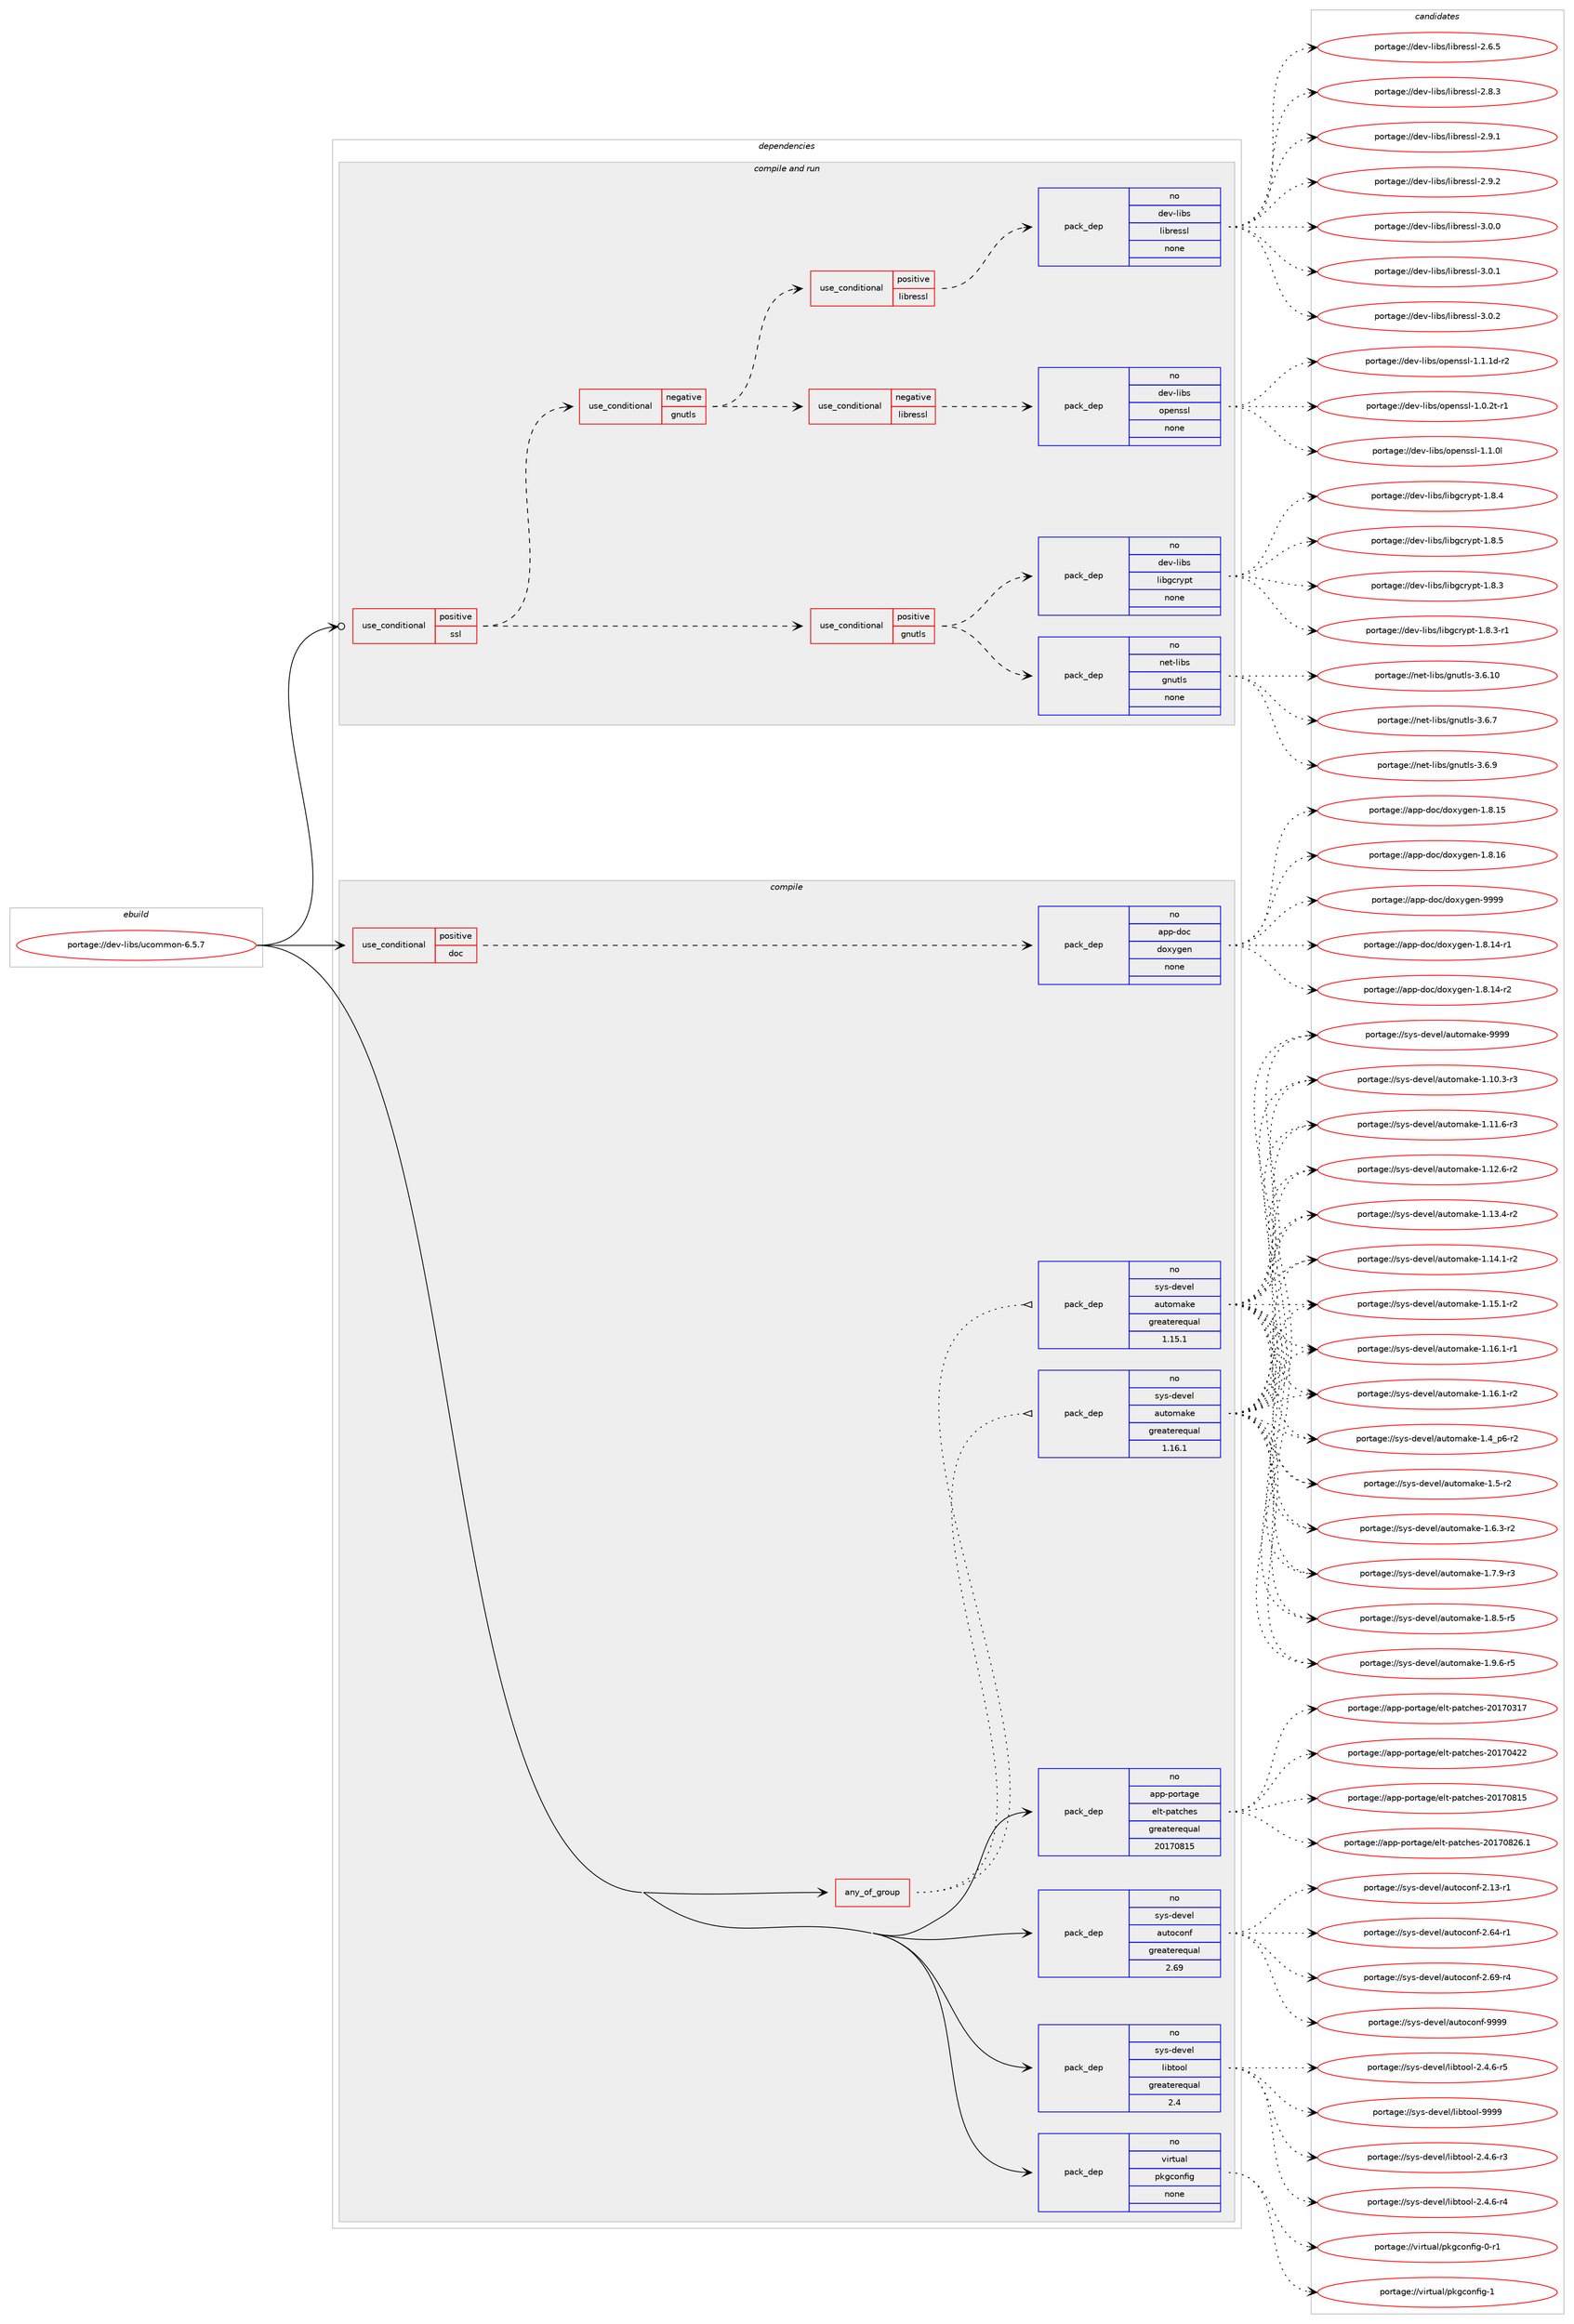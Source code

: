 digraph prolog {

# *************
# Graph options
# *************

newrank=true;
concentrate=true;
compound=true;
graph [rankdir=LR,fontname=Helvetica,fontsize=10,ranksep=1.5];#, ranksep=2.5, nodesep=0.2];
edge  [arrowhead=vee];
node  [fontname=Helvetica,fontsize=10];

# **********
# The ebuild
# **********

subgraph cluster_leftcol {
color=gray;
rank=same;
label=<<i>ebuild</i>>;
id [label="portage://dev-libs/ucommon-6.5.7", color=red, width=4, href="../dev-libs/ucommon-6.5.7.svg"];
}

# ****************
# The dependencies
# ****************

subgraph cluster_midcol {
color=gray;
label=<<i>dependencies</i>>;
subgraph cluster_compile {
fillcolor="#eeeeee";
style=filled;
label=<<i>compile</i>>;
subgraph any3062 {
dependency104188 [label=<<TABLE BORDER="0" CELLBORDER="1" CELLSPACING="0" CELLPADDING="4"><TR><TD CELLPADDING="10">any_of_group</TD></TR></TABLE>>, shape=none, color=red];subgraph pack79179 {
dependency104189 [label=<<TABLE BORDER="0" CELLBORDER="1" CELLSPACING="0" CELLPADDING="4" WIDTH="220"><TR><TD ROWSPAN="6" CELLPADDING="30">pack_dep</TD></TR><TR><TD WIDTH="110">no</TD></TR><TR><TD>sys-devel</TD></TR><TR><TD>automake</TD></TR><TR><TD>greaterequal</TD></TR><TR><TD>1.16.1</TD></TR></TABLE>>, shape=none, color=blue];
}
dependency104188:e -> dependency104189:w [weight=20,style="dotted",arrowhead="oinv"];
subgraph pack79180 {
dependency104190 [label=<<TABLE BORDER="0" CELLBORDER="1" CELLSPACING="0" CELLPADDING="4" WIDTH="220"><TR><TD ROWSPAN="6" CELLPADDING="30">pack_dep</TD></TR><TR><TD WIDTH="110">no</TD></TR><TR><TD>sys-devel</TD></TR><TR><TD>automake</TD></TR><TR><TD>greaterequal</TD></TR><TR><TD>1.15.1</TD></TR></TABLE>>, shape=none, color=blue];
}
dependency104188:e -> dependency104190:w [weight=20,style="dotted",arrowhead="oinv"];
}
id:e -> dependency104188:w [weight=20,style="solid",arrowhead="vee"];
subgraph cond21888 {
dependency104191 [label=<<TABLE BORDER="0" CELLBORDER="1" CELLSPACING="0" CELLPADDING="4"><TR><TD ROWSPAN="3" CELLPADDING="10">use_conditional</TD></TR><TR><TD>positive</TD></TR><TR><TD>doc</TD></TR></TABLE>>, shape=none, color=red];
subgraph pack79181 {
dependency104192 [label=<<TABLE BORDER="0" CELLBORDER="1" CELLSPACING="0" CELLPADDING="4" WIDTH="220"><TR><TD ROWSPAN="6" CELLPADDING="30">pack_dep</TD></TR><TR><TD WIDTH="110">no</TD></TR><TR><TD>app-doc</TD></TR><TR><TD>doxygen</TD></TR><TR><TD>none</TD></TR><TR><TD></TD></TR></TABLE>>, shape=none, color=blue];
}
dependency104191:e -> dependency104192:w [weight=20,style="dashed",arrowhead="vee"];
}
id:e -> dependency104191:w [weight=20,style="solid",arrowhead="vee"];
subgraph pack79182 {
dependency104193 [label=<<TABLE BORDER="0" CELLBORDER="1" CELLSPACING="0" CELLPADDING="4" WIDTH="220"><TR><TD ROWSPAN="6" CELLPADDING="30">pack_dep</TD></TR><TR><TD WIDTH="110">no</TD></TR><TR><TD>app-portage</TD></TR><TR><TD>elt-patches</TD></TR><TR><TD>greaterequal</TD></TR><TR><TD>20170815</TD></TR></TABLE>>, shape=none, color=blue];
}
id:e -> dependency104193:w [weight=20,style="solid",arrowhead="vee"];
subgraph pack79183 {
dependency104194 [label=<<TABLE BORDER="0" CELLBORDER="1" CELLSPACING="0" CELLPADDING="4" WIDTH="220"><TR><TD ROWSPAN="6" CELLPADDING="30">pack_dep</TD></TR><TR><TD WIDTH="110">no</TD></TR><TR><TD>sys-devel</TD></TR><TR><TD>autoconf</TD></TR><TR><TD>greaterequal</TD></TR><TR><TD>2.69</TD></TR></TABLE>>, shape=none, color=blue];
}
id:e -> dependency104194:w [weight=20,style="solid",arrowhead="vee"];
subgraph pack79184 {
dependency104195 [label=<<TABLE BORDER="0" CELLBORDER="1" CELLSPACING="0" CELLPADDING="4" WIDTH="220"><TR><TD ROWSPAN="6" CELLPADDING="30">pack_dep</TD></TR><TR><TD WIDTH="110">no</TD></TR><TR><TD>sys-devel</TD></TR><TR><TD>libtool</TD></TR><TR><TD>greaterequal</TD></TR><TR><TD>2.4</TD></TR></TABLE>>, shape=none, color=blue];
}
id:e -> dependency104195:w [weight=20,style="solid",arrowhead="vee"];
subgraph pack79185 {
dependency104196 [label=<<TABLE BORDER="0" CELLBORDER="1" CELLSPACING="0" CELLPADDING="4" WIDTH="220"><TR><TD ROWSPAN="6" CELLPADDING="30">pack_dep</TD></TR><TR><TD WIDTH="110">no</TD></TR><TR><TD>virtual</TD></TR><TR><TD>pkgconfig</TD></TR><TR><TD>none</TD></TR><TR><TD></TD></TR></TABLE>>, shape=none, color=blue];
}
id:e -> dependency104196:w [weight=20,style="solid",arrowhead="vee"];
}
subgraph cluster_compileandrun {
fillcolor="#eeeeee";
style=filled;
label=<<i>compile and run</i>>;
subgraph cond21889 {
dependency104197 [label=<<TABLE BORDER="0" CELLBORDER="1" CELLSPACING="0" CELLPADDING="4"><TR><TD ROWSPAN="3" CELLPADDING="10">use_conditional</TD></TR><TR><TD>positive</TD></TR><TR><TD>ssl</TD></TR></TABLE>>, shape=none, color=red];
subgraph cond21890 {
dependency104198 [label=<<TABLE BORDER="0" CELLBORDER="1" CELLSPACING="0" CELLPADDING="4"><TR><TD ROWSPAN="3" CELLPADDING="10">use_conditional</TD></TR><TR><TD>positive</TD></TR><TR><TD>gnutls</TD></TR></TABLE>>, shape=none, color=red];
subgraph pack79186 {
dependency104199 [label=<<TABLE BORDER="0" CELLBORDER="1" CELLSPACING="0" CELLPADDING="4" WIDTH="220"><TR><TD ROWSPAN="6" CELLPADDING="30">pack_dep</TD></TR><TR><TD WIDTH="110">no</TD></TR><TR><TD>net-libs</TD></TR><TR><TD>gnutls</TD></TR><TR><TD>none</TD></TR><TR><TD></TD></TR></TABLE>>, shape=none, color=blue];
}
dependency104198:e -> dependency104199:w [weight=20,style="dashed",arrowhead="vee"];
subgraph pack79187 {
dependency104200 [label=<<TABLE BORDER="0" CELLBORDER="1" CELLSPACING="0" CELLPADDING="4" WIDTH="220"><TR><TD ROWSPAN="6" CELLPADDING="30">pack_dep</TD></TR><TR><TD WIDTH="110">no</TD></TR><TR><TD>dev-libs</TD></TR><TR><TD>libgcrypt</TD></TR><TR><TD>none</TD></TR><TR><TD></TD></TR></TABLE>>, shape=none, color=blue];
}
dependency104198:e -> dependency104200:w [weight=20,style="dashed",arrowhead="vee"];
}
dependency104197:e -> dependency104198:w [weight=20,style="dashed",arrowhead="vee"];
subgraph cond21891 {
dependency104201 [label=<<TABLE BORDER="0" CELLBORDER="1" CELLSPACING="0" CELLPADDING="4"><TR><TD ROWSPAN="3" CELLPADDING="10">use_conditional</TD></TR><TR><TD>negative</TD></TR><TR><TD>gnutls</TD></TR></TABLE>>, shape=none, color=red];
subgraph cond21892 {
dependency104202 [label=<<TABLE BORDER="0" CELLBORDER="1" CELLSPACING="0" CELLPADDING="4"><TR><TD ROWSPAN="3" CELLPADDING="10">use_conditional</TD></TR><TR><TD>negative</TD></TR><TR><TD>libressl</TD></TR></TABLE>>, shape=none, color=red];
subgraph pack79188 {
dependency104203 [label=<<TABLE BORDER="0" CELLBORDER="1" CELLSPACING="0" CELLPADDING="4" WIDTH="220"><TR><TD ROWSPAN="6" CELLPADDING="30">pack_dep</TD></TR><TR><TD WIDTH="110">no</TD></TR><TR><TD>dev-libs</TD></TR><TR><TD>openssl</TD></TR><TR><TD>none</TD></TR><TR><TD></TD></TR></TABLE>>, shape=none, color=blue];
}
dependency104202:e -> dependency104203:w [weight=20,style="dashed",arrowhead="vee"];
}
dependency104201:e -> dependency104202:w [weight=20,style="dashed",arrowhead="vee"];
subgraph cond21893 {
dependency104204 [label=<<TABLE BORDER="0" CELLBORDER="1" CELLSPACING="0" CELLPADDING="4"><TR><TD ROWSPAN="3" CELLPADDING="10">use_conditional</TD></TR><TR><TD>positive</TD></TR><TR><TD>libressl</TD></TR></TABLE>>, shape=none, color=red];
subgraph pack79189 {
dependency104205 [label=<<TABLE BORDER="0" CELLBORDER="1" CELLSPACING="0" CELLPADDING="4" WIDTH="220"><TR><TD ROWSPAN="6" CELLPADDING="30">pack_dep</TD></TR><TR><TD WIDTH="110">no</TD></TR><TR><TD>dev-libs</TD></TR><TR><TD>libressl</TD></TR><TR><TD>none</TD></TR><TR><TD></TD></TR></TABLE>>, shape=none, color=blue];
}
dependency104204:e -> dependency104205:w [weight=20,style="dashed",arrowhead="vee"];
}
dependency104201:e -> dependency104204:w [weight=20,style="dashed",arrowhead="vee"];
}
dependency104197:e -> dependency104201:w [weight=20,style="dashed",arrowhead="vee"];
}
id:e -> dependency104197:w [weight=20,style="solid",arrowhead="odotvee"];
}
subgraph cluster_run {
fillcolor="#eeeeee";
style=filled;
label=<<i>run</i>>;
}
}

# **************
# The candidates
# **************

subgraph cluster_choices {
rank=same;
color=gray;
label=<<i>candidates</i>>;

subgraph choice79179 {
color=black;
nodesep=1;
choiceportage11512111545100101118101108479711711611110997107101454946494846514511451 [label="portage://sys-devel/automake-1.10.3-r3", color=red, width=4,href="../sys-devel/automake-1.10.3-r3.svg"];
choiceportage11512111545100101118101108479711711611110997107101454946494946544511451 [label="portage://sys-devel/automake-1.11.6-r3", color=red, width=4,href="../sys-devel/automake-1.11.6-r3.svg"];
choiceportage11512111545100101118101108479711711611110997107101454946495046544511450 [label="portage://sys-devel/automake-1.12.6-r2", color=red, width=4,href="../sys-devel/automake-1.12.6-r2.svg"];
choiceportage11512111545100101118101108479711711611110997107101454946495146524511450 [label="portage://sys-devel/automake-1.13.4-r2", color=red, width=4,href="../sys-devel/automake-1.13.4-r2.svg"];
choiceportage11512111545100101118101108479711711611110997107101454946495246494511450 [label="portage://sys-devel/automake-1.14.1-r2", color=red, width=4,href="../sys-devel/automake-1.14.1-r2.svg"];
choiceportage11512111545100101118101108479711711611110997107101454946495346494511450 [label="portage://sys-devel/automake-1.15.1-r2", color=red, width=4,href="../sys-devel/automake-1.15.1-r2.svg"];
choiceportage11512111545100101118101108479711711611110997107101454946495446494511449 [label="portage://sys-devel/automake-1.16.1-r1", color=red, width=4,href="../sys-devel/automake-1.16.1-r1.svg"];
choiceportage11512111545100101118101108479711711611110997107101454946495446494511450 [label="portage://sys-devel/automake-1.16.1-r2", color=red, width=4,href="../sys-devel/automake-1.16.1-r2.svg"];
choiceportage115121115451001011181011084797117116111109971071014549465295112544511450 [label="portage://sys-devel/automake-1.4_p6-r2", color=red, width=4,href="../sys-devel/automake-1.4_p6-r2.svg"];
choiceportage11512111545100101118101108479711711611110997107101454946534511450 [label="portage://sys-devel/automake-1.5-r2", color=red, width=4,href="../sys-devel/automake-1.5-r2.svg"];
choiceportage115121115451001011181011084797117116111109971071014549465446514511450 [label="portage://sys-devel/automake-1.6.3-r2", color=red, width=4,href="../sys-devel/automake-1.6.3-r2.svg"];
choiceportage115121115451001011181011084797117116111109971071014549465546574511451 [label="portage://sys-devel/automake-1.7.9-r3", color=red, width=4,href="../sys-devel/automake-1.7.9-r3.svg"];
choiceportage115121115451001011181011084797117116111109971071014549465646534511453 [label="portage://sys-devel/automake-1.8.5-r5", color=red, width=4,href="../sys-devel/automake-1.8.5-r5.svg"];
choiceportage115121115451001011181011084797117116111109971071014549465746544511453 [label="portage://sys-devel/automake-1.9.6-r5", color=red, width=4,href="../sys-devel/automake-1.9.6-r5.svg"];
choiceportage115121115451001011181011084797117116111109971071014557575757 [label="portage://sys-devel/automake-9999", color=red, width=4,href="../sys-devel/automake-9999.svg"];
dependency104189:e -> choiceportage11512111545100101118101108479711711611110997107101454946494846514511451:w [style=dotted,weight="100"];
dependency104189:e -> choiceportage11512111545100101118101108479711711611110997107101454946494946544511451:w [style=dotted,weight="100"];
dependency104189:e -> choiceportage11512111545100101118101108479711711611110997107101454946495046544511450:w [style=dotted,weight="100"];
dependency104189:e -> choiceportage11512111545100101118101108479711711611110997107101454946495146524511450:w [style=dotted,weight="100"];
dependency104189:e -> choiceportage11512111545100101118101108479711711611110997107101454946495246494511450:w [style=dotted,weight="100"];
dependency104189:e -> choiceportage11512111545100101118101108479711711611110997107101454946495346494511450:w [style=dotted,weight="100"];
dependency104189:e -> choiceportage11512111545100101118101108479711711611110997107101454946495446494511449:w [style=dotted,weight="100"];
dependency104189:e -> choiceportage11512111545100101118101108479711711611110997107101454946495446494511450:w [style=dotted,weight="100"];
dependency104189:e -> choiceportage115121115451001011181011084797117116111109971071014549465295112544511450:w [style=dotted,weight="100"];
dependency104189:e -> choiceportage11512111545100101118101108479711711611110997107101454946534511450:w [style=dotted,weight="100"];
dependency104189:e -> choiceportage115121115451001011181011084797117116111109971071014549465446514511450:w [style=dotted,weight="100"];
dependency104189:e -> choiceportage115121115451001011181011084797117116111109971071014549465546574511451:w [style=dotted,weight="100"];
dependency104189:e -> choiceportage115121115451001011181011084797117116111109971071014549465646534511453:w [style=dotted,weight="100"];
dependency104189:e -> choiceportage115121115451001011181011084797117116111109971071014549465746544511453:w [style=dotted,weight="100"];
dependency104189:e -> choiceportage115121115451001011181011084797117116111109971071014557575757:w [style=dotted,weight="100"];
}
subgraph choice79180 {
color=black;
nodesep=1;
choiceportage11512111545100101118101108479711711611110997107101454946494846514511451 [label="portage://sys-devel/automake-1.10.3-r3", color=red, width=4,href="../sys-devel/automake-1.10.3-r3.svg"];
choiceportage11512111545100101118101108479711711611110997107101454946494946544511451 [label="portage://sys-devel/automake-1.11.6-r3", color=red, width=4,href="../sys-devel/automake-1.11.6-r3.svg"];
choiceportage11512111545100101118101108479711711611110997107101454946495046544511450 [label="portage://sys-devel/automake-1.12.6-r2", color=red, width=4,href="../sys-devel/automake-1.12.6-r2.svg"];
choiceportage11512111545100101118101108479711711611110997107101454946495146524511450 [label="portage://sys-devel/automake-1.13.4-r2", color=red, width=4,href="../sys-devel/automake-1.13.4-r2.svg"];
choiceportage11512111545100101118101108479711711611110997107101454946495246494511450 [label="portage://sys-devel/automake-1.14.1-r2", color=red, width=4,href="../sys-devel/automake-1.14.1-r2.svg"];
choiceportage11512111545100101118101108479711711611110997107101454946495346494511450 [label="portage://sys-devel/automake-1.15.1-r2", color=red, width=4,href="../sys-devel/automake-1.15.1-r2.svg"];
choiceportage11512111545100101118101108479711711611110997107101454946495446494511449 [label="portage://sys-devel/automake-1.16.1-r1", color=red, width=4,href="../sys-devel/automake-1.16.1-r1.svg"];
choiceportage11512111545100101118101108479711711611110997107101454946495446494511450 [label="portage://sys-devel/automake-1.16.1-r2", color=red, width=4,href="../sys-devel/automake-1.16.1-r2.svg"];
choiceportage115121115451001011181011084797117116111109971071014549465295112544511450 [label="portage://sys-devel/automake-1.4_p6-r2", color=red, width=4,href="../sys-devel/automake-1.4_p6-r2.svg"];
choiceportage11512111545100101118101108479711711611110997107101454946534511450 [label="portage://sys-devel/automake-1.5-r2", color=red, width=4,href="../sys-devel/automake-1.5-r2.svg"];
choiceportage115121115451001011181011084797117116111109971071014549465446514511450 [label="portage://sys-devel/automake-1.6.3-r2", color=red, width=4,href="../sys-devel/automake-1.6.3-r2.svg"];
choiceportage115121115451001011181011084797117116111109971071014549465546574511451 [label="portage://sys-devel/automake-1.7.9-r3", color=red, width=4,href="../sys-devel/automake-1.7.9-r3.svg"];
choiceportage115121115451001011181011084797117116111109971071014549465646534511453 [label="portage://sys-devel/automake-1.8.5-r5", color=red, width=4,href="../sys-devel/automake-1.8.5-r5.svg"];
choiceportage115121115451001011181011084797117116111109971071014549465746544511453 [label="portage://sys-devel/automake-1.9.6-r5", color=red, width=4,href="../sys-devel/automake-1.9.6-r5.svg"];
choiceportage115121115451001011181011084797117116111109971071014557575757 [label="portage://sys-devel/automake-9999", color=red, width=4,href="../sys-devel/automake-9999.svg"];
dependency104190:e -> choiceportage11512111545100101118101108479711711611110997107101454946494846514511451:w [style=dotted,weight="100"];
dependency104190:e -> choiceportage11512111545100101118101108479711711611110997107101454946494946544511451:w [style=dotted,weight="100"];
dependency104190:e -> choiceportage11512111545100101118101108479711711611110997107101454946495046544511450:w [style=dotted,weight="100"];
dependency104190:e -> choiceportage11512111545100101118101108479711711611110997107101454946495146524511450:w [style=dotted,weight="100"];
dependency104190:e -> choiceportage11512111545100101118101108479711711611110997107101454946495246494511450:w [style=dotted,weight="100"];
dependency104190:e -> choiceportage11512111545100101118101108479711711611110997107101454946495346494511450:w [style=dotted,weight="100"];
dependency104190:e -> choiceportage11512111545100101118101108479711711611110997107101454946495446494511449:w [style=dotted,weight="100"];
dependency104190:e -> choiceportage11512111545100101118101108479711711611110997107101454946495446494511450:w [style=dotted,weight="100"];
dependency104190:e -> choiceportage115121115451001011181011084797117116111109971071014549465295112544511450:w [style=dotted,weight="100"];
dependency104190:e -> choiceportage11512111545100101118101108479711711611110997107101454946534511450:w [style=dotted,weight="100"];
dependency104190:e -> choiceportage115121115451001011181011084797117116111109971071014549465446514511450:w [style=dotted,weight="100"];
dependency104190:e -> choiceportage115121115451001011181011084797117116111109971071014549465546574511451:w [style=dotted,weight="100"];
dependency104190:e -> choiceportage115121115451001011181011084797117116111109971071014549465646534511453:w [style=dotted,weight="100"];
dependency104190:e -> choiceportage115121115451001011181011084797117116111109971071014549465746544511453:w [style=dotted,weight="100"];
dependency104190:e -> choiceportage115121115451001011181011084797117116111109971071014557575757:w [style=dotted,weight="100"];
}
subgraph choice79181 {
color=black;
nodesep=1;
choiceportage97112112451001119947100111120121103101110454946564649524511449 [label="portage://app-doc/doxygen-1.8.14-r1", color=red, width=4,href="../app-doc/doxygen-1.8.14-r1.svg"];
choiceportage97112112451001119947100111120121103101110454946564649524511450 [label="portage://app-doc/doxygen-1.8.14-r2", color=red, width=4,href="../app-doc/doxygen-1.8.14-r2.svg"];
choiceportage9711211245100111994710011112012110310111045494656464953 [label="portage://app-doc/doxygen-1.8.15", color=red, width=4,href="../app-doc/doxygen-1.8.15.svg"];
choiceportage9711211245100111994710011112012110310111045494656464954 [label="portage://app-doc/doxygen-1.8.16", color=red, width=4,href="../app-doc/doxygen-1.8.16.svg"];
choiceportage971121124510011199471001111201211031011104557575757 [label="portage://app-doc/doxygen-9999", color=red, width=4,href="../app-doc/doxygen-9999.svg"];
dependency104192:e -> choiceportage97112112451001119947100111120121103101110454946564649524511449:w [style=dotted,weight="100"];
dependency104192:e -> choiceportage97112112451001119947100111120121103101110454946564649524511450:w [style=dotted,weight="100"];
dependency104192:e -> choiceportage9711211245100111994710011112012110310111045494656464953:w [style=dotted,weight="100"];
dependency104192:e -> choiceportage9711211245100111994710011112012110310111045494656464954:w [style=dotted,weight="100"];
dependency104192:e -> choiceportage971121124510011199471001111201211031011104557575757:w [style=dotted,weight="100"];
}
subgraph choice79182 {
color=black;
nodesep=1;
choiceportage97112112451121111141169710310147101108116451129711699104101115455048495548514955 [label="portage://app-portage/elt-patches-20170317", color=red, width=4,href="../app-portage/elt-patches-20170317.svg"];
choiceportage97112112451121111141169710310147101108116451129711699104101115455048495548525050 [label="portage://app-portage/elt-patches-20170422", color=red, width=4,href="../app-portage/elt-patches-20170422.svg"];
choiceportage97112112451121111141169710310147101108116451129711699104101115455048495548564953 [label="portage://app-portage/elt-patches-20170815", color=red, width=4,href="../app-portage/elt-patches-20170815.svg"];
choiceportage971121124511211111411697103101471011081164511297116991041011154550484955485650544649 [label="portage://app-portage/elt-patches-20170826.1", color=red, width=4,href="../app-portage/elt-patches-20170826.1.svg"];
dependency104193:e -> choiceportage97112112451121111141169710310147101108116451129711699104101115455048495548514955:w [style=dotted,weight="100"];
dependency104193:e -> choiceportage97112112451121111141169710310147101108116451129711699104101115455048495548525050:w [style=dotted,weight="100"];
dependency104193:e -> choiceportage97112112451121111141169710310147101108116451129711699104101115455048495548564953:w [style=dotted,weight="100"];
dependency104193:e -> choiceportage971121124511211111411697103101471011081164511297116991041011154550484955485650544649:w [style=dotted,weight="100"];
}
subgraph choice79183 {
color=black;
nodesep=1;
choiceportage1151211154510010111810110847971171161119911111010245504649514511449 [label="portage://sys-devel/autoconf-2.13-r1", color=red, width=4,href="../sys-devel/autoconf-2.13-r1.svg"];
choiceportage1151211154510010111810110847971171161119911111010245504654524511449 [label="portage://sys-devel/autoconf-2.64-r1", color=red, width=4,href="../sys-devel/autoconf-2.64-r1.svg"];
choiceportage1151211154510010111810110847971171161119911111010245504654574511452 [label="portage://sys-devel/autoconf-2.69-r4", color=red, width=4,href="../sys-devel/autoconf-2.69-r4.svg"];
choiceportage115121115451001011181011084797117116111991111101024557575757 [label="portage://sys-devel/autoconf-9999", color=red, width=4,href="../sys-devel/autoconf-9999.svg"];
dependency104194:e -> choiceportage1151211154510010111810110847971171161119911111010245504649514511449:w [style=dotted,weight="100"];
dependency104194:e -> choiceportage1151211154510010111810110847971171161119911111010245504654524511449:w [style=dotted,weight="100"];
dependency104194:e -> choiceportage1151211154510010111810110847971171161119911111010245504654574511452:w [style=dotted,weight="100"];
dependency104194:e -> choiceportage115121115451001011181011084797117116111991111101024557575757:w [style=dotted,weight="100"];
}
subgraph choice79184 {
color=black;
nodesep=1;
choiceportage1151211154510010111810110847108105981161111111084550465246544511451 [label="portage://sys-devel/libtool-2.4.6-r3", color=red, width=4,href="../sys-devel/libtool-2.4.6-r3.svg"];
choiceportage1151211154510010111810110847108105981161111111084550465246544511452 [label="portage://sys-devel/libtool-2.4.6-r4", color=red, width=4,href="../sys-devel/libtool-2.4.6-r4.svg"];
choiceportage1151211154510010111810110847108105981161111111084550465246544511453 [label="portage://sys-devel/libtool-2.4.6-r5", color=red, width=4,href="../sys-devel/libtool-2.4.6-r5.svg"];
choiceportage1151211154510010111810110847108105981161111111084557575757 [label="portage://sys-devel/libtool-9999", color=red, width=4,href="../sys-devel/libtool-9999.svg"];
dependency104195:e -> choiceportage1151211154510010111810110847108105981161111111084550465246544511451:w [style=dotted,weight="100"];
dependency104195:e -> choiceportage1151211154510010111810110847108105981161111111084550465246544511452:w [style=dotted,weight="100"];
dependency104195:e -> choiceportage1151211154510010111810110847108105981161111111084550465246544511453:w [style=dotted,weight="100"];
dependency104195:e -> choiceportage1151211154510010111810110847108105981161111111084557575757:w [style=dotted,weight="100"];
}
subgraph choice79185 {
color=black;
nodesep=1;
choiceportage11810511411611797108471121071039911111010210510345484511449 [label="portage://virtual/pkgconfig-0-r1", color=red, width=4,href="../virtual/pkgconfig-0-r1.svg"];
choiceportage1181051141161179710847112107103991111101021051034549 [label="portage://virtual/pkgconfig-1", color=red, width=4,href="../virtual/pkgconfig-1.svg"];
dependency104196:e -> choiceportage11810511411611797108471121071039911111010210510345484511449:w [style=dotted,weight="100"];
dependency104196:e -> choiceportage1181051141161179710847112107103991111101021051034549:w [style=dotted,weight="100"];
}
subgraph choice79186 {
color=black;
nodesep=1;
choiceportage11010111645108105981154710311011711610811545514654464948 [label="portage://net-libs/gnutls-3.6.10", color=red, width=4,href="../net-libs/gnutls-3.6.10.svg"];
choiceportage110101116451081059811547103110117116108115455146544655 [label="portage://net-libs/gnutls-3.6.7", color=red, width=4,href="../net-libs/gnutls-3.6.7.svg"];
choiceportage110101116451081059811547103110117116108115455146544657 [label="portage://net-libs/gnutls-3.6.9", color=red, width=4,href="../net-libs/gnutls-3.6.9.svg"];
dependency104199:e -> choiceportage11010111645108105981154710311011711610811545514654464948:w [style=dotted,weight="100"];
dependency104199:e -> choiceportage110101116451081059811547103110117116108115455146544655:w [style=dotted,weight="100"];
dependency104199:e -> choiceportage110101116451081059811547103110117116108115455146544657:w [style=dotted,weight="100"];
}
subgraph choice79187 {
color=black;
nodesep=1;
choiceportage1001011184510810598115471081059810399114121112116454946564651 [label="portage://dev-libs/libgcrypt-1.8.3", color=red, width=4,href="../dev-libs/libgcrypt-1.8.3.svg"];
choiceportage10010111845108105981154710810598103991141211121164549465646514511449 [label="portage://dev-libs/libgcrypt-1.8.3-r1", color=red, width=4,href="../dev-libs/libgcrypt-1.8.3-r1.svg"];
choiceportage1001011184510810598115471081059810399114121112116454946564652 [label="portage://dev-libs/libgcrypt-1.8.4", color=red, width=4,href="../dev-libs/libgcrypt-1.8.4.svg"];
choiceportage1001011184510810598115471081059810399114121112116454946564653 [label="portage://dev-libs/libgcrypt-1.8.5", color=red, width=4,href="../dev-libs/libgcrypt-1.8.5.svg"];
dependency104200:e -> choiceportage1001011184510810598115471081059810399114121112116454946564651:w [style=dotted,weight="100"];
dependency104200:e -> choiceportage10010111845108105981154710810598103991141211121164549465646514511449:w [style=dotted,weight="100"];
dependency104200:e -> choiceportage1001011184510810598115471081059810399114121112116454946564652:w [style=dotted,weight="100"];
dependency104200:e -> choiceportage1001011184510810598115471081059810399114121112116454946564653:w [style=dotted,weight="100"];
}
subgraph choice79188 {
color=black;
nodesep=1;
choiceportage1001011184510810598115471111121011101151151084549464846501164511449 [label="portage://dev-libs/openssl-1.0.2t-r1", color=red, width=4,href="../dev-libs/openssl-1.0.2t-r1.svg"];
choiceportage100101118451081059811547111112101110115115108454946494648108 [label="portage://dev-libs/openssl-1.1.0l", color=red, width=4,href="../dev-libs/openssl-1.1.0l.svg"];
choiceportage1001011184510810598115471111121011101151151084549464946491004511450 [label="portage://dev-libs/openssl-1.1.1d-r2", color=red, width=4,href="../dev-libs/openssl-1.1.1d-r2.svg"];
dependency104203:e -> choiceportage1001011184510810598115471111121011101151151084549464846501164511449:w [style=dotted,weight="100"];
dependency104203:e -> choiceportage100101118451081059811547111112101110115115108454946494648108:w [style=dotted,weight="100"];
dependency104203:e -> choiceportage1001011184510810598115471111121011101151151084549464946491004511450:w [style=dotted,weight="100"];
}
subgraph choice79189 {
color=black;
nodesep=1;
choiceportage10010111845108105981154710810598114101115115108455046544653 [label="portage://dev-libs/libressl-2.6.5", color=red, width=4,href="../dev-libs/libressl-2.6.5.svg"];
choiceportage10010111845108105981154710810598114101115115108455046564651 [label="portage://dev-libs/libressl-2.8.3", color=red, width=4,href="../dev-libs/libressl-2.8.3.svg"];
choiceportage10010111845108105981154710810598114101115115108455046574649 [label="portage://dev-libs/libressl-2.9.1", color=red, width=4,href="../dev-libs/libressl-2.9.1.svg"];
choiceportage10010111845108105981154710810598114101115115108455046574650 [label="portage://dev-libs/libressl-2.9.2", color=red, width=4,href="../dev-libs/libressl-2.9.2.svg"];
choiceportage10010111845108105981154710810598114101115115108455146484648 [label="portage://dev-libs/libressl-3.0.0", color=red, width=4,href="../dev-libs/libressl-3.0.0.svg"];
choiceportage10010111845108105981154710810598114101115115108455146484649 [label="portage://dev-libs/libressl-3.0.1", color=red, width=4,href="../dev-libs/libressl-3.0.1.svg"];
choiceportage10010111845108105981154710810598114101115115108455146484650 [label="portage://dev-libs/libressl-3.0.2", color=red, width=4,href="../dev-libs/libressl-3.0.2.svg"];
dependency104205:e -> choiceportage10010111845108105981154710810598114101115115108455046544653:w [style=dotted,weight="100"];
dependency104205:e -> choiceportage10010111845108105981154710810598114101115115108455046564651:w [style=dotted,weight="100"];
dependency104205:e -> choiceportage10010111845108105981154710810598114101115115108455046574649:w [style=dotted,weight="100"];
dependency104205:e -> choiceportage10010111845108105981154710810598114101115115108455046574650:w [style=dotted,weight="100"];
dependency104205:e -> choiceportage10010111845108105981154710810598114101115115108455146484648:w [style=dotted,weight="100"];
dependency104205:e -> choiceportage10010111845108105981154710810598114101115115108455146484649:w [style=dotted,weight="100"];
dependency104205:e -> choiceportage10010111845108105981154710810598114101115115108455146484650:w [style=dotted,weight="100"];
}
}

}
